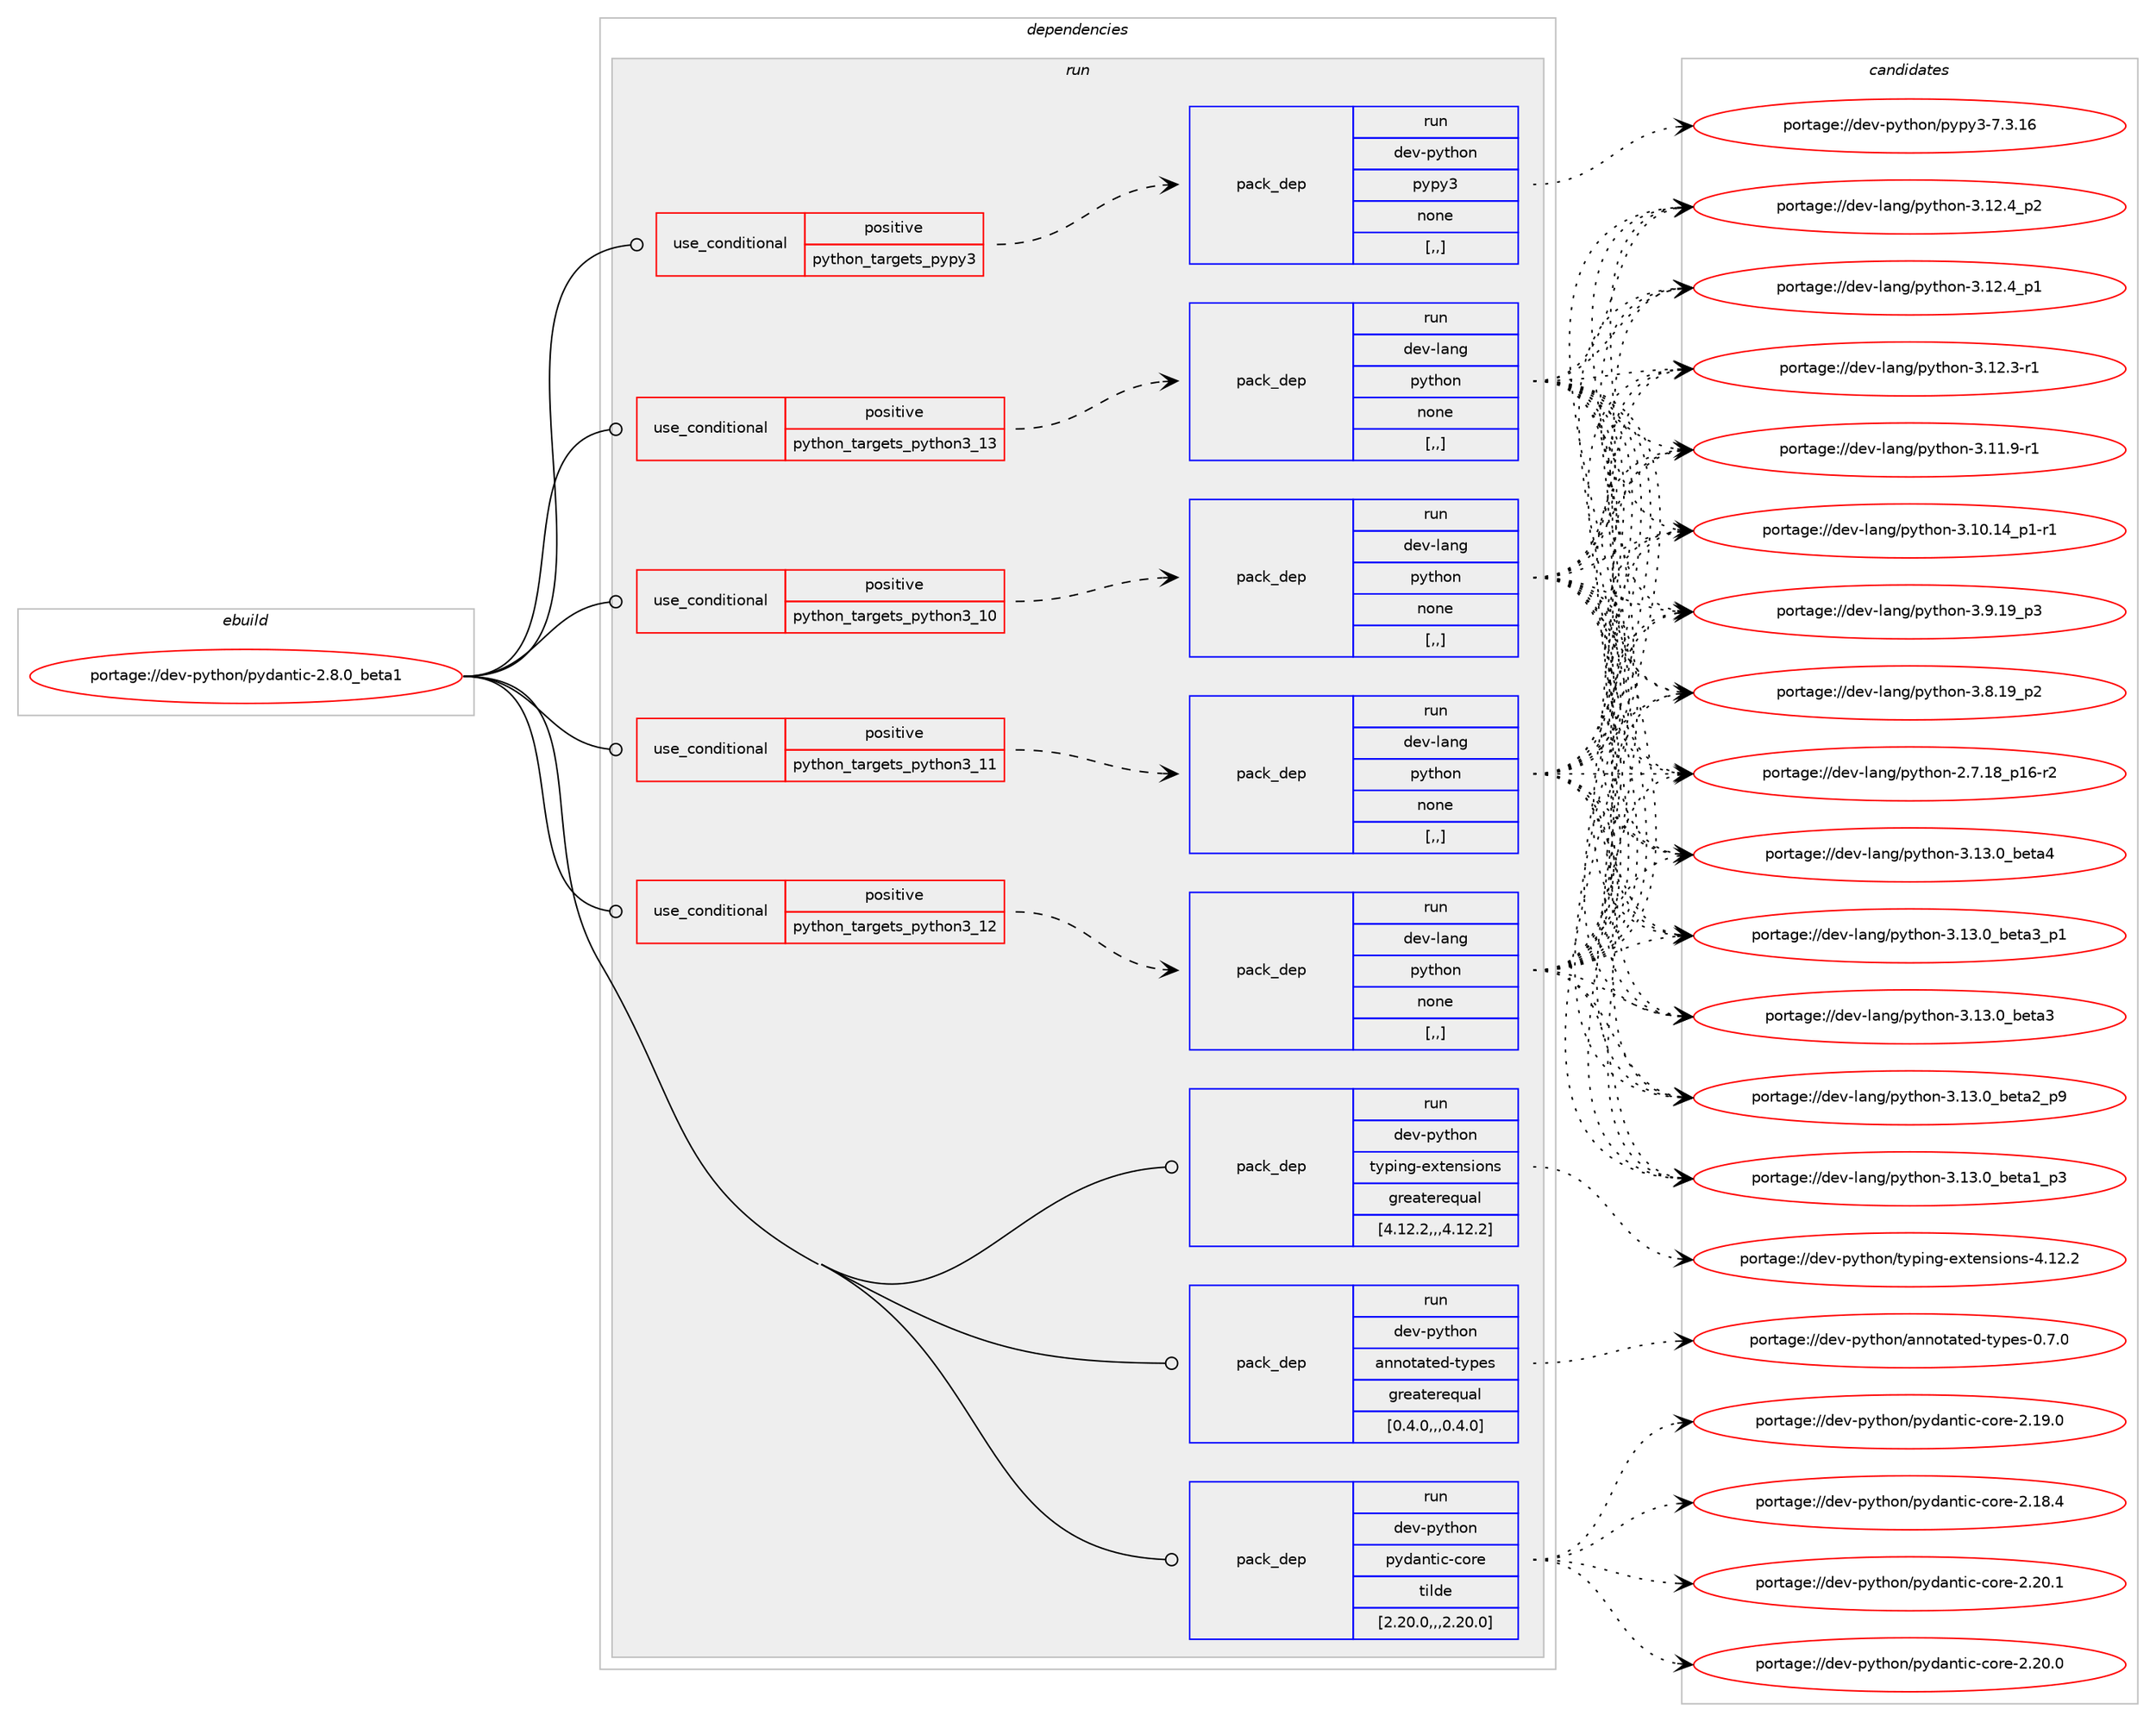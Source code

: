 digraph prolog {

# *************
# Graph options
# *************

newrank=true;
concentrate=true;
compound=true;
graph [rankdir=LR,fontname=Helvetica,fontsize=10,ranksep=1.5];#, ranksep=2.5, nodesep=0.2];
edge  [arrowhead=vee];
node  [fontname=Helvetica,fontsize=10];

# **********
# The ebuild
# **********

subgraph cluster_leftcol {
color=gray;
label=<<i>ebuild</i>>;
id [label="portage://dev-python/pydantic-2.8.0_beta1", color=red, width=4, href="../dev-python/pydantic-2.8.0_beta1.svg"];
}

# ****************
# The dependencies
# ****************

subgraph cluster_midcol {
color=gray;
label=<<i>dependencies</i>>;
subgraph cluster_compile {
fillcolor="#eeeeee";
style=filled;
label=<<i>compile</i>>;
}
subgraph cluster_compileandrun {
fillcolor="#eeeeee";
style=filled;
label=<<i>compile and run</i>>;
}
subgraph cluster_run {
fillcolor="#eeeeee";
style=filled;
label=<<i>run</i>>;
subgraph cond36844 {
dependency156554 [label=<<TABLE BORDER="0" CELLBORDER="1" CELLSPACING="0" CELLPADDING="4"><TR><TD ROWSPAN="3" CELLPADDING="10">use_conditional</TD></TR><TR><TD>positive</TD></TR><TR><TD>python_targets_pypy3</TD></TR></TABLE>>, shape=none, color=red];
subgraph pack118458 {
dependency156555 [label=<<TABLE BORDER="0" CELLBORDER="1" CELLSPACING="0" CELLPADDING="4" WIDTH="220"><TR><TD ROWSPAN="6" CELLPADDING="30">pack_dep</TD></TR><TR><TD WIDTH="110">run</TD></TR><TR><TD>dev-python</TD></TR><TR><TD>pypy3</TD></TR><TR><TD>none</TD></TR><TR><TD>[,,]</TD></TR></TABLE>>, shape=none, color=blue];
}
dependency156554:e -> dependency156555:w [weight=20,style="dashed",arrowhead="vee"];
}
id:e -> dependency156554:w [weight=20,style="solid",arrowhead="odot"];
subgraph cond36845 {
dependency156556 [label=<<TABLE BORDER="0" CELLBORDER="1" CELLSPACING="0" CELLPADDING="4"><TR><TD ROWSPAN="3" CELLPADDING="10">use_conditional</TD></TR><TR><TD>positive</TD></TR><TR><TD>python_targets_python3_10</TD></TR></TABLE>>, shape=none, color=red];
subgraph pack118459 {
dependency156557 [label=<<TABLE BORDER="0" CELLBORDER="1" CELLSPACING="0" CELLPADDING="4" WIDTH="220"><TR><TD ROWSPAN="6" CELLPADDING="30">pack_dep</TD></TR><TR><TD WIDTH="110">run</TD></TR><TR><TD>dev-lang</TD></TR><TR><TD>python</TD></TR><TR><TD>none</TD></TR><TR><TD>[,,]</TD></TR></TABLE>>, shape=none, color=blue];
}
dependency156556:e -> dependency156557:w [weight=20,style="dashed",arrowhead="vee"];
}
id:e -> dependency156556:w [weight=20,style="solid",arrowhead="odot"];
subgraph cond36846 {
dependency156558 [label=<<TABLE BORDER="0" CELLBORDER="1" CELLSPACING="0" CELLPADDING="4"><TR><TD ROWSPAN="3" CELLPADDING="10">use_conditional</TD></TR><TR><TD>positive</TD></TR><TR><TD>python_targets_python3_11</TD></TR></TABLE>>, shape=none, color=red];
subgraph pack118460 {
dependency156559 [label=<<TABLE BORDER="0" CELLBORDER="1" CELLSPACING="0" CELLPADDING="4" WIDTH="220"><TR><TD ROWSPAN="6" CELLPADDING="30">pack_dep</TD></TR><TR><TD WIDTH="110">run</TD></TR><TR><TD>dev-lang</TD></TR><TR><TD>python</TD></TR><TR><TD>none</TD></TR><TR><TD>[,,]</TD></TR></TABLE>>, shape=none, color=blue];
}
dependency156558:e -> dependency156559:w [weight=20,style="dashed",arrowhead="vee"];
}
id:e -> dependency156558:w [weight=20,style="solid",arrowhead="odot"];
subgraph cond36847 {
dependency156560 [label=<<TABLE BORDER="0" CELLBORDER="1" CELLSPACING="0" CELLPADDING="4"><TR><TD ROWSPAN="3" CELLPADDING="10">use_conditional</TD></TR><TR><TD>positive</TD></TR><TR><TD>python_targets_python3_12</TD></TR></TABLE>>, shape=none, color=red];
subgraph pack118461 {
dependency156561 [label=<<TABLE BORDER="0" CELLBORDER="1" CELLSPACING="0" CELLPADDING="4" WIDTH="220"><TR><TD ROWSPAN="6" CELLPADDING="30">pack_dep</TD></TR><TR><TD WIDTH="110">run</TD></TR><TR><TD>dev-lang</TD></TR><TR><TD>python</TD></TR><TR><TD>none</TD></TR><TR><TD>[,,]</TD></TR></TABLE>>, shape=none, color=blue];
}
dependency156560:e -> dependency156561:w [weight=20,style="dashed",arrowhead="vee"];
}
id:e -> dependency156560:w [weight=20,style="solid",arrowhead="odot"];
subgraph cond36848 {
dependency156562 [label=<<TABLE BORDER="0" CELLBORDER="1" CELLSPACING="0" CELLPADDING="4"><TR><TD ROWSPAN="3" CELLPADDING="10">use_conditional</TD></TR><TR><TD>positive</TD></TR><TR><TD>python_targets_python3_13</TD></TR></TABLE>>, shape=none, color=red];
subgraph pack118462 {
dependency156563 [label=<<TABLE BORDER="0" CELLBORDER="1" CELLSPACING="0" CELLPADDING="4" WIDTH="220"><TR><TD ROWSPAN="6" CELLPADDING="30">pack_dep</TD></TR><TR><TD WIDTH="110">run</TD></TR><TR><TD>dev-lang</TD></TR><TR><TD>python</TD></TR><TR><TD>none</TD></TR><TR><TD>[,,]</TD></TR></TABLE>>, shape=none, color=blue];
}
dependency156562:e -> dependency156563:w [weight=20,style="dashed",arrowhead="vee"];
}
id:e -> dependency156562:w [weight=20,style="solid",arrowhead="odot"];
subgraph pack118463 {
dependency156564 [label=<<TABLE BORDER="0" CELLBORDER="1" CELLSPACING="0" CELLPADDING="4" WIDTH="220"><TR><TD ROWSPAN="6" CELLPADDING="30">pack_dep</TD></TR><TR><TD WIDTH="110">run</TD></TR><TR><TD>dev-python</TD></TR><TR><TD>annotated-types</TD></TR><TR><TD>greaterequal</TD></TR><TR><TD>[0.4.0,,,0.4.0]</TD></TR></TABLE>>, shape=none, color=blue];
}
id:e -> dependency156564:w [weight=20,style="solid",arrowhead="odot"];
subgraph pack118464 {
dependency156565 [label=<<TABLE BORDER="0" CELLBORDER="1" CELLSPACING="0" CELLPADDING="4" WIDTH="220"><TR><TD ROWSPAN="6" CELLPADDING="30">pack_dep</TD></TR><TR><TD WIDTH="110">run</TD></TR><TR><TD>dev-python</TD></TR><TR><TD>pydantic-core</TD></TR><TR><TD>tilde</TD></TR><TR><TD>[2.20.0,,,2.20.0]</TD></TR></TABLE>>, shape=none, color=blue];
}
id:e -> dependency156565:w [weight=20,style="solid",arrowhead="odot"];
subgraph pack118465 {
dependency156566 [label=<<TABLE BORDER="0" CELLBORDER="1" CELLSPACING="0" CELLPADDING="4" WIDTH="220"><TR><TD ROWSPAN="6" CELLPADDING="30">pack_dep</TD></TR><TR><TD WIDTH="110">run</TD></TR><TR><TD>dev-python</TD></TR><TR><TD>typing-extensions</TD></TR><TR><TD>greaterequal</TD></TR><TR><TD>[4.12.2,,,4.12.2]</TD></TR></TABLE>>, shape=none, color=blue];
}
id:e -> dependency156566:w [weight=20,style="solid",arrowhead="odot"];
}
}

# **************
# The candidates
# **************

subgraph cluster_choices {
rank=same;
color=gray;
label=<<i>candidates</i>>;

subgraph choice118458 {
color=black;
nodesep=1;
choice10010111845112121116104111110471121211121215145554651464954 [label="portage://dev-python/pypy3-7.3.16", color=red, width=4,href="../dev-python/pypy3-7.3.16.svg"];
dependency156555:e -> choice10010111845112121116104111110471121211121215145554651464954:w [style=dotted,weight="100"];
}
subgraph choice118459 {
color=black;
nodesep=1;
choice1001011184510897110103471121211161041111104551464951464895981011169752 [label="portage://dev-lang/python-3.13.0_beta4", color=red, width=4,href="../dev-lang/python-3.13.0_beta4.svg"];
choice10010111845108971101034711212111610411111045514649514648959810111697519511249 [label="portage://dev-lang/python-3.13.0_beta3_p1", color=red, width=4,href="../dev-lang/python-3.13.0_beta3_p1.svg"];
choice1001011184510897110103471121211161041111104551464951464895981011169751 [label="portage://dev-lang/python-3.13.0_beta3", color=red, width=4,href="../dev-lang/python-3.13.0_beta3.svg"];
choice10010111845108971101034711212111610411111045514649514648959810111697509511257 [label="portage://dev-lang/python-3.13.0_beta2_p9", color=red, width=4,href="../dev-lang/python-3.13.0_beta2_p9.svg"];
choice10010111845108971101034711212111610411111045514649514648959810111697499511251 [label="portage://dev-lang/python-3.13.0_beta1_p3", color=red, width=4,href="../dev-lang/python-3.13.0_beta1_p3.svg"];
choice100101118451089711010347112121116104111110455146495046529511250 [label="portage://dev-lang/python-3.12.4_p2", color=red, width=4,href="../dev-lang/python-3.12.4_p2.svg"];
choice100101118451089711010347112121116104111110455146495046529511249 [label="portage://dev-lang/python-3.12.4_p1", color=red, width=4,href="../dev-lang/python-3.12.4_p1.svg"];
choice100101118451089711010347112121116104111110455146495046514511449 [label="portage://dev-lang/python-3.12.3-r1", color=red, width=4,href="../dev-lang/python-3.12.3-r1.svg"];
choice100101118451089711010347112121116104111110455146494946574511449 [label="portage://dev-lang/python-3.11.9-r1", color=red, width=4,href="../dev-lang/python-3.11.9-r1.svg"];
choice100101118451089711010347112121116104111110455146494846495295112494511449 [label="portage://dev-lang/python-3.10.14_p1-r1", color=red, width=4,href="../dev-lang/python-3.10.14_p1-r1.svg"];
choice100101118451089711010347112121116104111110455146574649579511251 [label="portage://dev-lang/python-3.9.19_p3", color=red, width=4,href="../dev-lang/python-3.9.19_p3.svg"];
choice100101118451089711010347112121116104111110455146564649579511250 [label="portage://dev-lang/python-3.8.19_p2", color=red, width=4,href="../dev-lang/python-3.8.19_p2.svg"];
choice100101118451089711010347112121116104111110455046554649569511249544511450 [label="portage://dev-lang/python-2.7.18_p16-r2", color=red, width=4,href="../dev-lang/python-2.7.18_p16-r2.svg"];
dependency156557:e -> choice1001011184510897110103471121211161041111104551464951464895981011169752:w [style=dotted,weight="100"];
dependency156557:e -> choice10010111845108971101034711212111610411111045514649514648959810111697519511249:w [style=dotted,weight="100"];
dependency156557:e -> choice1001011184510897110103471121211161041111104551464951464895981011169751:w [style=dotted,weight="100"];
dependency156557:e -> choice10010111845108971101034711212111610411111045514649514648959810111697509511257:w [style=dotted,weight="100"];
dependency156557:e -> choice10010111845108971101034711212111610411111045514649514648959810111697499511251:w [style=dotted,weight="100"];
dependency156557:e -> choice100101118451089711010347112121116104111110455146495046529511250:w [style=dotted,weight="100"];
dependency156557:e -> choice100101118451089711010347112121116104111110455146495046529511249:w [style=dotted,weight="100"];
dependency156557:e -> choice100101118451089711010347112121116104111110455146495046514511449:w [style=dotted,weight="100"];
dependency156557:e -> choice100101118451089711010347112121116104111110455146494946574511449:w [style=dotted,weight="100"];
dependency156557:e -> choice100101118451089711010347112121116104111110455146494846495295112494511449:w [style=dotted,weight="100"];
dependency156557:e -> choice100101118451089711010347112121116104111110455146574649579511251:w [style=dotted,weight="100"];
dependency156557:e -> choice100101118451089711010347112121116104111110455146564649579511250:w [style=dotted,weight="100"];
dependency156557:e -> choice100101118451089711010347112121116104111110455046554649569511249544511450:w [style=dotted,weight="100"];
}
subgraph choice118460 {
color=black;
nodesep=1;
choice1001011184510897110103471121211161041111104551464951464895981011169752 [label="portage://dev-lang/python-3.13.0_beta4", color=red, width=4,href="../dev-lang/python-3.13.0_beta4.svg"];
choice10010111845108971101034711212111610411111045514649514648959810111697519511249 [label="portage://dev-lang/python-3.13.0_beta3_p1", color=red, width=4,href="../dev-lang/python-3.13.0_beta3_p1.svg"];
choice1001011184510897110103471121211161041111104551464951464895981011169751 [label="portage://dev-lang/python-3.13.0_beta3", color=red, width=4,href="../dev-lang/python-3.13.0_beta3.svg"];
choice10010111845108971101034711212111610411111045514649514648959810111697509511257 [label="portage://dev-lang/python-3.13.0_beta2_p9", color=red, width=4,href="../dev-lang/python-3.13.0_beta2_p9.svg"];
choice10010111845108971101034711212111610411111045514649514648959810111697499511251 [label="portage://dev-lang/python-3.13.0_beta1_p3", color=red, width=4,href="../dev-lang/python-3.13.0_beta1_p3.svg"];
choice100101118451089711010347112121116104111110455146495046529511250 [label="portage://dev-lang/python-3.12.4_p2", color=red, width=4,href="../dev-lang/python-3.12.4_p2.svg"];
choice100101118451089711010347112121116104111110455146495046529511249 [label="portage://dev-lang/python-3.12.4_p1", color=red, width=4,href="../dev-lang/python-3.12.4_p1.svg"];
choice100101118451089711010347112121116104111110455146495046514511449 [label="portage://dev-lang/python-3.12.3-r1", color=red, width=4,href="../dev-lang/python-3.12.3-r1.svg"];
choice100101118451089711010347112121116104111110455146494946574511449 [label="portage://dev-lang/python-3.11.9-r1", color=red, width=4,href="../dev-lang/python-3.11.9-r1.svg"];
choice100101118451089711010347112121116104111110455146494846495295112494511449 [label="portage://dev-lang/python-3.10.14_p1-r1", color=red, width=4,href="../dev-lang/python-3.10.14_p1-r1.svg"];
choice100101118451089711010347112121116104111110455146574649579511251 [label="portage://dev-lang/python-3.9.19_p3", color=red, width=4,href="../dev-lang/python-3.9.19_p3.svg"];
choice100101118451089711010347112121116104111110455146564649579511250 [label="portage://dev-lang/python-3.8.19_p2", color=red, width=4,href="../dev-lang/python-3.8.19_p2.svg"];
choice100101118451089711010347112121116104111110455046554649569511249544511450 [label="portage://dev-lang/python-2.7.18_p16-r2", color=red, width=4,href="../dev-lang/python-2.7.18_p16-r2.svg"];
dependency156559:e -> choice1001011184510897110103471121211161041111104551464951464895981011169752:w [style=dotted,weight="100"];
dependency156559:e -> choice10010111845108971101034711212111610411111045514649514648959810111697519511249:w [style=dotted,weight="100"];
dependency156559:e -> choice1001011184510897110103471121211161041111104551464951464895981011169751:w [style=dotted,weight="100"];
dependency156559:e -> choice10010111845108971101034711212111610411111045514649514648959810111697509511257:w [style=dotted,weight="100"];
dependency156559:e -> choice10010111845108971101034711212111610411111045514649514648959810111697499511251:w [style=dotted,weight="100"];
dependency156559:e -> choice100101118451089711010347112121116104111110455146495046529511250:w [style=dotted,weight="100"];
dependency156559:e -> choice100101118451089711010347112121116104111110455146495046529511249:w [style=dotted,weight="100"];
dependency156559:e -> choice100101118451089711010347112121116104111110455146495046514511449:w [style=dotted,weight="100"];
dependency156559:e -> choice100101118451089711010347112121116104111110455146494946574511449:w [style=dotted,weight="100"];
dependency156559:e -> choice100101118451089711010347112121116104111110455146494846495295112494511449:w [style=dotted,weight="100"];
dependency156559:e -> choice100101118451089711010347112121116104111110455146574649579511251:w [style=dotted,weight="100"];
dependency156559:e -> choice100101118451089711010347112121116104111110455146564649579511250:w [style=dotted,weight="100"];
dependency156559:e -> choice100101118451089711010347112121116104111110455046554649569511249544511450:w [style=dotted,weight="100"];
}
subgraph choice118461 {
color=black;
nodesep=1;
choice1001011184510897110103471121211161041111104551464951464895981011169752 [label="portage://dev-lang/python-3.13.0_beta4", color=red, width=4,href="../dev-lang/python-3.13.0_beta4.svg"];
choice10010111845108971101034711212111610411111045514649514648959810111697519511249 [label="portage://dev-lang/python-3.13.0_beta3_p1", color=red, width=4,href="../dev-lang/python-3.13.0_beta3_p1.svg"];
choice1001011184510897110103471121211161041111104551464951464895981011169751 [label="portage://dev-lang/python-3.13.0_beta3", color=red, width=4,href="../dev-lang/python-3.13.0_beta3.svg"];
choice10010111845108971101034711212111610411111045514649514648959810111697509511257 [label="portage://dev-lang/python-3.13.0_beta2_p9", color=red, width=4,href="../dev-lang/python-3.13.0_beta2_p9.svg"];
choice10010111845108971101034711212111610411111045514649514648959810111697499511251 [label="portage://dev-lang/python-3.13.0_beta1_p3", color=red, width=4,href="../dev-lang/python-3.13.0_beta1_p3.svg"];
choice100101118451089711010347112121116104111110455146495046529511250 [label="portage://dev-lang/python-3.12.4_p2", color=red, width=4,href="../dev-lang/python-3.12.4_p2.svg"];
choice100101118451089711010347112121116104111110455146495046529511249 [label="portage://dev-lang/python-3.12.4_p1", color=red, width=4,href="../dev-lang/python-3.12.4_p1.svg"];
choice100101118451089711010347112121116104111110455146495046514511449 [label="portage://dev-lang/python-3.12.3-r1", color=red, width=4,href="../dev-lang/python-3.12.3-r1.svg"];
choice100101118451089711010347112121116104111110455146494946574511449 [label="portage://dev-lang/python-3.11.9-r1", color=red, width=4,href="../dev-lang/python-3.11.9-r1.svg"];
choice100101118451089711010347112121116104111110455146494846495295112494511449 [label="portage://dev-lang/python-3.10.14_p1-r1", color=red, width=4,href="../dev-lang/python-3.10.14_p1-r1.svg"];
choice100101118451089711010347112121116104111110455146574649579511251 [label="portage://dev-lang/python-3.9.19_p3", color=red, width=4,href="../dev-lang/python-3.9.19_p3.svg"];
choice100101118451089711010347112121116104111110455146564649579511250 [label="portage://dev-lang/python-3.8.19_p2", color=red, width=4,href="../dev-lang/python-3.8.19_p2.svg"];
choice100101118451089711010347112121116104111110455046554649569511249544511450 [label="portage://dev-lang/python-2.7.18_p16-r2", color=red, width=4,href="../dev-lang/python-2.7.18_p16-r2.svg"];
dependency156561:e -> choice1001011184510897110103471121211161041111104551464951464895981011169752:w [style=dotted,weight="100"];
dependency156561:e -> choice10010111845108971101034711212111610411111045514649514648959810111697519511249:w [style=dotted,weight="100"];
dependency156561:e -> choice1001011184510897110103471121211161041111104551464951464895981011169751:w [style=dotted,weight="100"];
dependency156561:e -> choice10010111845108971101034711212111610411111045514649514648959810111697509511257:w [style=dotted,weight="100"];
dependency156561:e -> choice10010111845108971101034711212111610411111045514649514648959810111697499511251:w [style=dotted,weight="100"];
dependency156561:e -> choice100101118451089711010347112121116104111110455146495046529511250:w [style=dotted,weight="100"];
dependency156561:e -> choice100101118451089711010347112121116104111110455146495046529511249:w [style=dotted,weight="100"];
dependency156561:e -> choice100101118451089711010347112121116104111110455146495046514511449:w [style=dotted,weight="100"];
dependency156561:e -> choice100101118451089711010347112121116104111110455146494946574511449:w [style=dotted,weight="100"];
dependency156561:e -> choice100101118451089711010347112121116104111110455146494846495295112494511449:w [style=dotted,weight="100"];
dependency156561:e -> choice100101118451089711010347112121116104111110455146574649579511251:w [style=dotted,weight="100"];
dependency156561:e -> choice100101118451089711010347112121116104111110455146564649579511250:w [style=dotted,weight="100"];
dependency156561:e -> choice100101118451089711010347112121116104111110455046554649569511249544511450:w [style=dotted,weight="100"];
}
subgraph choice118462 {
color=black;
nodesep=1;
choice1001011184510897110103471121211161041111104551464951464895981011169752 [label="portage://dev-lang/python-3.13.0_beta4", color=red, width=4,href="../dev-lang/python-3.13.0_beta4.svg"];
choice10010111845108971101034711212111610411111045514649514648959810111697519511249 [label="portage://dev-lang/python-3.13.0_beta3_p1", color=red, width=4,href="../dev-lang/python-3.13.0_beta3_p1.svg"];
choice1001011184510897110103471121211161041111104551464951464895981011169751 [label="portage://dev-lang/python-3.13.0_beta3", color=red, width=4,href="../dev-lang/python-3.13.0_beta3.svg"];
choice10010111845108971101034711212111610411111045514649514648959810111697509511257 [label="portage://dev-lang/python-3.13.0_beta2_p9", color=red, width=4,href="../dev-lang/python-3.13.0_beta2_p9.svg"];
choice10010111845108971101034711212111610411111045514649514648959810111697499511251 [label="portage://dev-lang/python-3.13.0_beta1_p3", color=red, width=4,href="../dev-lang/python-3.13.0_beta1_p3.svg"];
choice100101118451089711010347112121116104111110455146495046529511250 [label="portage://dev-lang/python-3.12.4_p2", color=red, width=4,href="../dev-lang/python-3.12.4_p2.svg"];
choice100101118451089711010347112121116104111110455146495046529511249 [label="portage://dev-lang/python-3.12.4_p1", color=red, width=4,href="../dev-lang/python-3.12.4_p1.svg"];
choice100101118451089711010347112121116104111110455146495046514511449 [label="portage://dev-lang/python-3.12.3-r1", color=red, width=4,href="../dev-lang/python-3.12.3-r1.svg"];
choice100101118451089711010347112121116104111110455146494946574511449 [label="portage://dev-lang/python-3.11.9-r1", color=red, width=4,href="../dev-lang/python-3.11.9-r1.svg"];
choice100101118451089711010347112121116104111110455146494846495295112494511449 [label="portage://dev-lang/python-3.10.14_p1-r1", color=red, width=4,href="../dev-lang/python-3.10.14_p1-r1.svg"];
choice100101118451089711010347112121116104111110455146574649579511251 [label="portage://dev-lang/python-3.9.19_p3", color=red, width=4,href="../dev-lang/python-3.9.19_p3.svg"];
choice100101118451089711010347112121116104111110455146564649579511250 [label="portage://dev-lang/python-3.8.19_p2", color=red, width=4,href="../dev-lang/python-3.8.19_p2.svg"];
choice100101118451089711010347112121116104111110455046554649569511249544511450 [label="portage://dev-lang/python-2.7.18_p16-r2", color=red, width=4,href="../dev-lang/python-2.7.18_p16-r2.svg"];
dependency156563:e -> choice1001011184510897110103471121211161041111104551464951464895981011169752:w [style=dotted,weight="100"];
dependency156563:e -> choice10010111845108971101034711212111610411111045514649514648959810111697519511249:w [style=dotted,weight="100"];
dependency156563:e -> choice1001011184510897110103471121211161041111104551464951464895981011169751:w [style=dotted,weight="100"];
dependency156563:e -> choice10010111845108971101034711212111610411111045514649514648959810111697509511257:w [style=dotted,weight="100"];
dependency156563:e -> choice10010111845108971101034711212111610411111045514649514648959810111697499511251:w [style=dotted,weight="100"];
dependency156563:e -> choice100101118451089711010347112121116104111110455146495046529511250:w [style=dotted,weight="100"];
dependency156563:e -> choice100101118451089711010347112121116104111110455146495046529511249:w [style=dotted,weight="100"];
dependency156563:e -> choice100101118451089711010347112121116104111110455146495046514511449:w [style=dotted,weight="100"];
dependency156563:e -> choice100101118451089711010347112121116104111110455146494946574511449:w [style=dotted,weight="100"];
dependency156563:e -> choice100101118451089711010347112121116104111110455146494846495295112494511449:w [style=dotted,weight="100"];
dependency156563:e -> choice100101118451089711010347112121116104111110455146574649579511251:w [style=dotted,weight="100"];
dependency156563:e -> choice100101118451089711010347112121116104111110455146564649579511250:w [style=dotted,weight="100"];
dependency156563:e -> choice100101118451089711010347112121116104111110455046554649569511249544511450:w [style=dotted,weight="100"];
}
subgraph choice118463 {
color=black;
nodesep=1;
choice1001011184511212111610411111047971101101111169711610110045116121112101115454846554648 [label="portage://dev-python/annotated-types-0.7.0", color=red, width=4,href="../dev-python/annotated-types-0.7.0.svg"];
dependency156564:e -> choice1001011184511212111610411111047971101101111169711610110045116121112101115454846554648:w [style=dotted,weight="100"];
}
subgraph choice118464 {
color=black;
nodesep=1;
choice10010111845112121116104111110471121211009711011610599459911111410145504650484649 [label="portage://dev-python/pydantic-core-2.20.1", color=red, width=4,href="../dev-python/pydantic-core-2.20.1.svg"];
choice10010111845112121116104111110471121211009711011610599459911111410145504650484648 [label="portage://dev-python/pydantic-core-2.20.0", color=red, width=4,href="../dev-python/pydantic-core-2.20.0.svg"];
choice10010111845112121116104111110471121211009711011610599459911111410145504649574648 [label="portage://dev-python/pydantic-core-2.19.0", color=red, width=4,href="../dev-python/pydantic-core-2.19.0.svg"];
choice10010111845112121116104111110471121211009711011610599459911111410145504649564652 [label="portage://dev-python/pydantic-core-2.18.4", color=red, width=4,href="../dev-python/pydantic-core-2.18.4.svg"];
dependency156565:e -> choice10010111845112121116104111110471121211009711011610599459911111410145504650484649:w [style=dotted,weight="100"];
dependency156565:e -> choice10010111845112121116104111110471121211009711011610599459911111410145504650484648:w [style=dotted,weight="100"];
dependency156565:e -> choice10010111845112121116104111110471121211009711011610599459911111410145504649574648:w [style=dotted,weight="100"];
dependency156565:e -> choice10010111845112121116104111110471121211009711011610599459911111410145504649564652:w [style=dotted,weight="100"];
}
subgraph choice118465 {
color=black;
nodesep=1;
choice10010111845112121116104111110471161211121051101034510112011610111011510511111011545524649504650 [label="portage://dev-python/typing-extensions-4.12.2", color=red, width=4,href="../dev-python/typing-extensions-4.12.2.svg"];
dependency156566:e -> choice10010111845112121116104111110471161211121051101034510112011610111011510511111011545524649504650:w [style=dotted,weight="100"];
}
}

}
